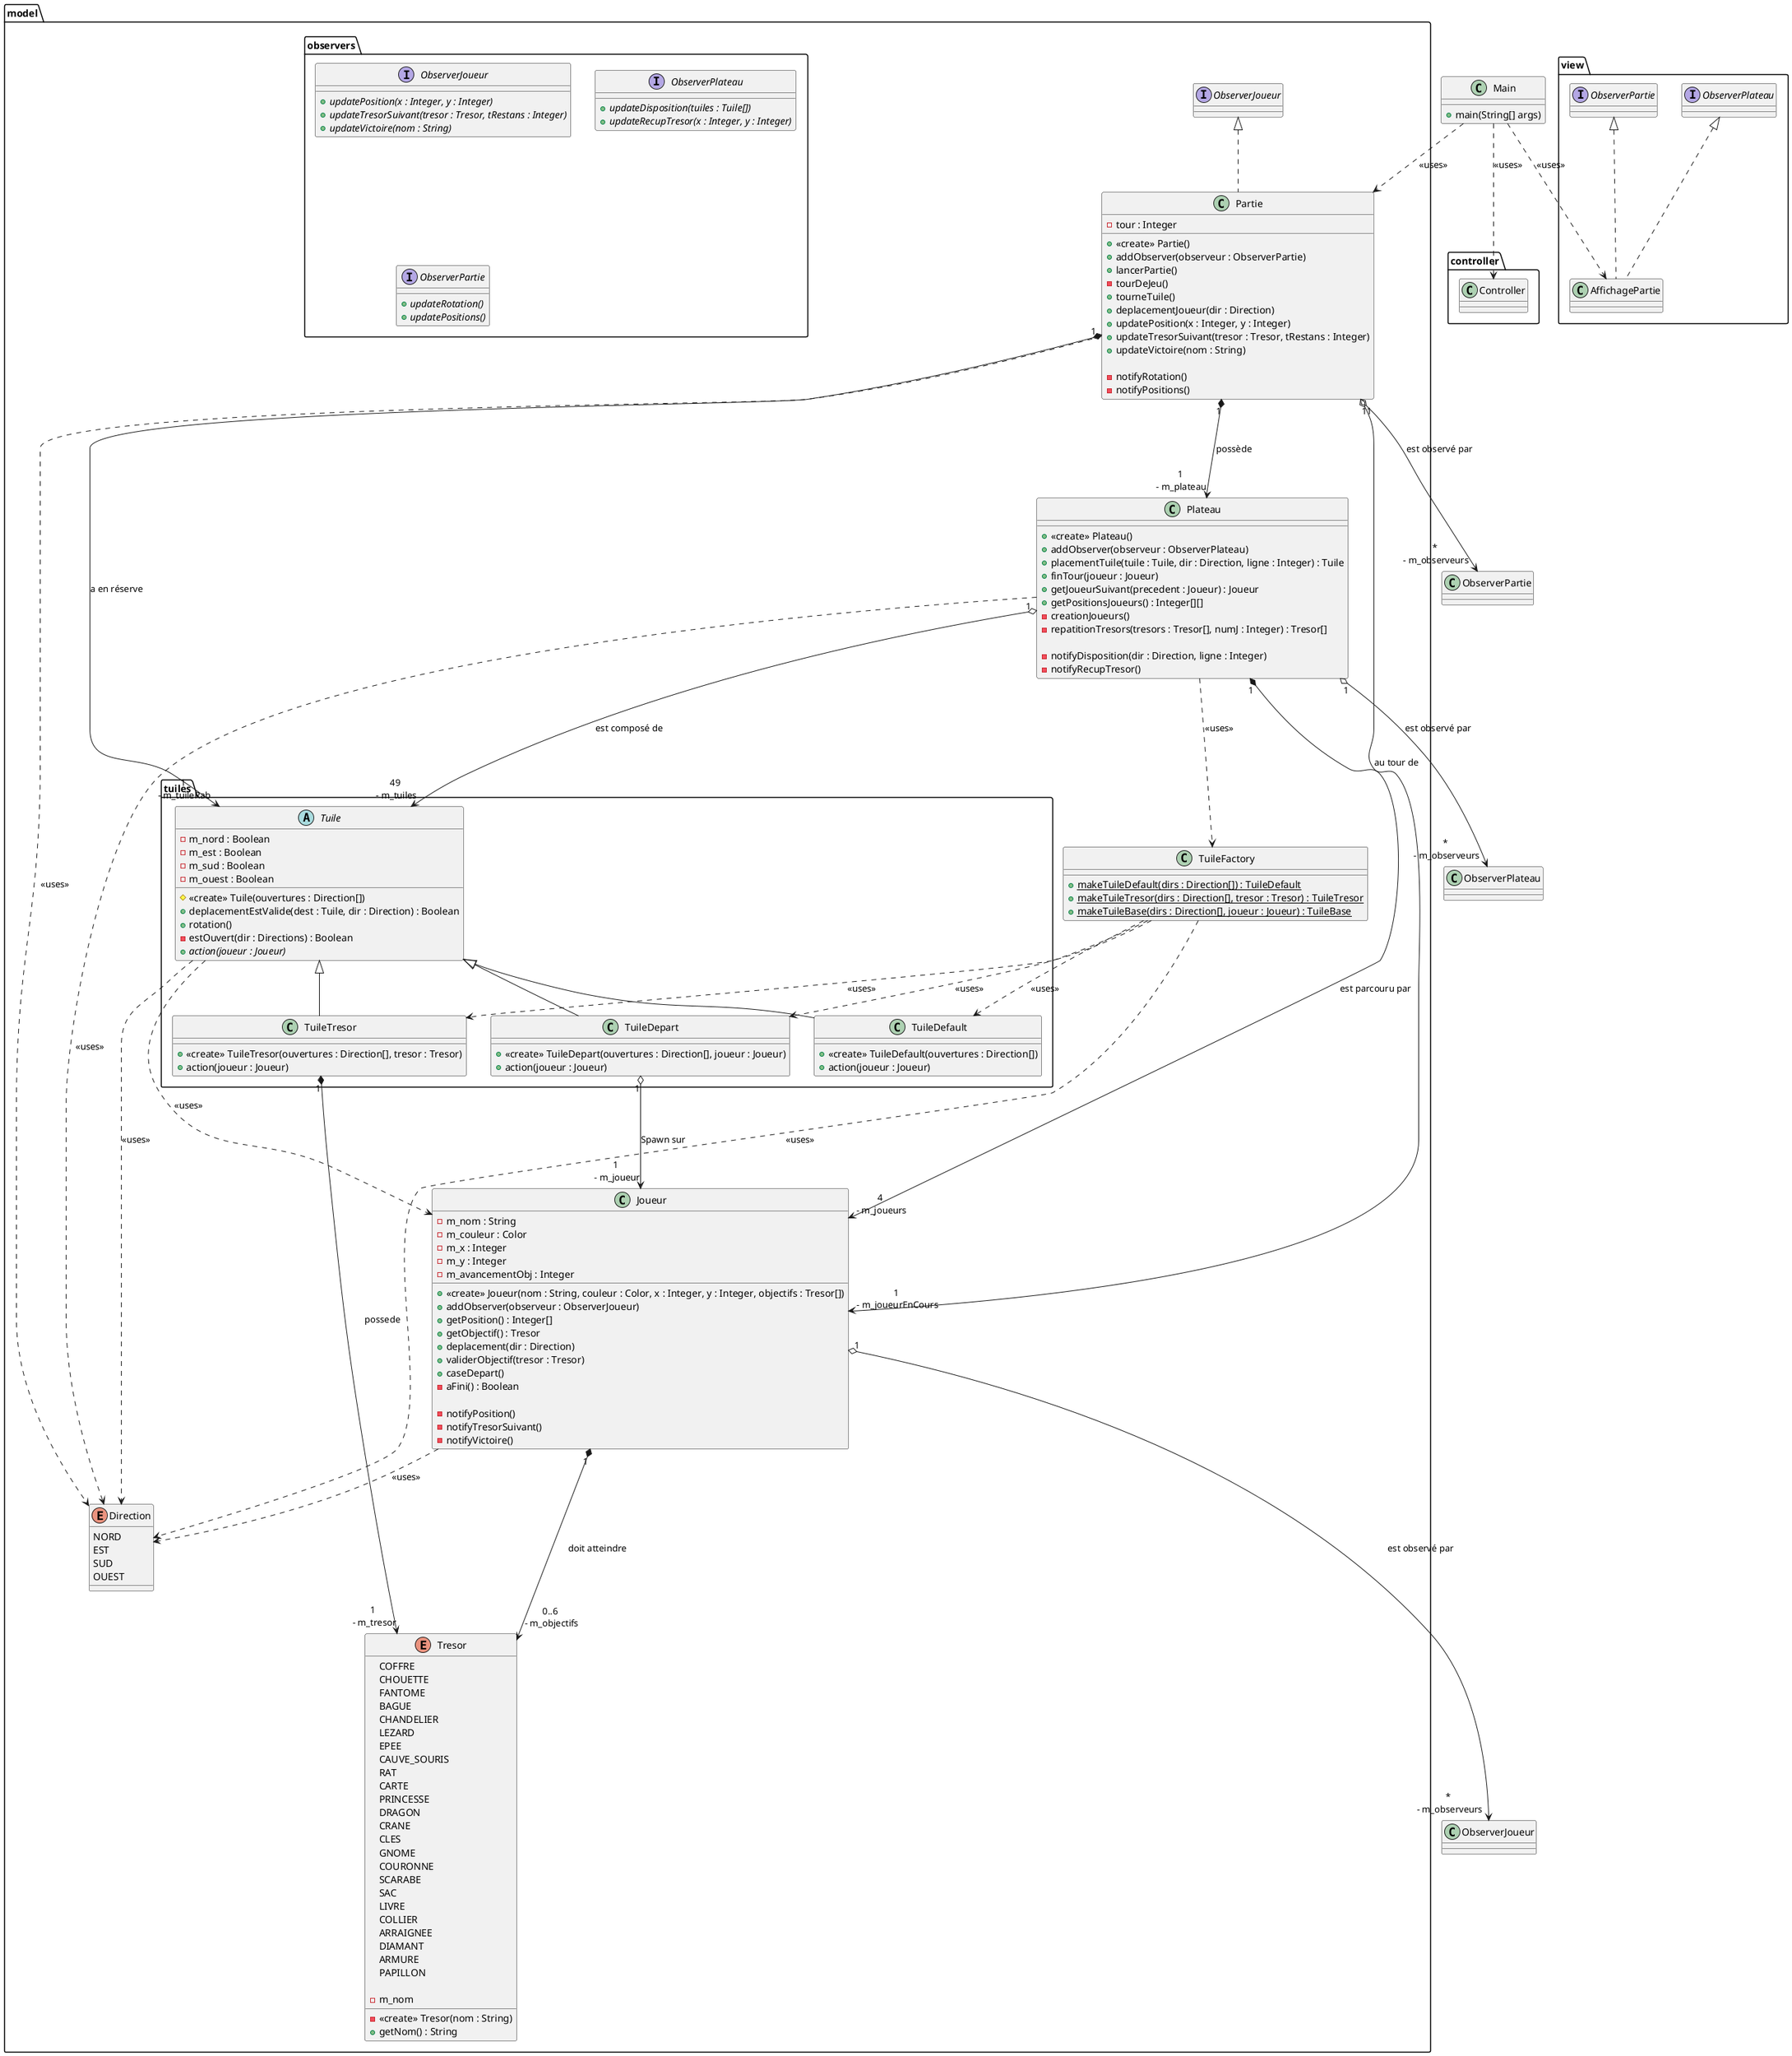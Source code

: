 @startuml
'https://plantuml.com/class-diagram

class Main
{
    + main(String[] args)
}

package model
{
    class Partie implements ObserverJoueur
    {
        - tour : Integer

        + <<create>> Partie()
        + addObserver(observeur : ObserverPartie)
        + lancerPartie()
        - tourDeJeu()
        + tourneTuile()
        + deplacementJoueur(dir : Direction)
        + updatePosition(x : Integer, y : Integer)
        + updateTresorSuivant(tresor : Tresor, tRestans : Integer)
        + updateVictoire(nom : String)

        - notifyRotation()
        - notifyPositions()
    }

    class Plateau
    {
        + <<create>> Plateau()
        + addObserver(observeur : ObserverPlateau)
        + placementTuile(tuile : Tuile, dir : Direction, ligne : Integer) : Tuile
        + finTour(joueur : Joueur)
        + getJoueurSuivant(precedent : Joueur) : Joueur
        + getPositionsJoueurs() : Integer[][]
        - creationJoueurs()
        - repatitionTresors(tresors : Tresor[], numJ : Integer) : Tresor[]

        - notifyDisposition(dir : Direction, ligne : Integer)
        - notifyRecupTresor()
    }

    enum Direction
    {
        NORD
        EST
        SUD
        OUEST
    }

    class TuileFactory
    {
        + {static} makeTuileDefault(dirs : Direction[]) : TuileDefault
        + {static} makeTuileTresor(dirs : Direction[], tresor : Tresor) : TuileTresor
        + {static} makeTuileBase(dirs : Direction[], joueur : Joueur) : TuileBase
    }

    package tuiles
    {
        abstract class Tuile
        {
            - m_nord : Boolean
            - m_est : Boolean
            - m_sud : Boolean
            - m_ouest : Boolean

            # <<create>> Tuile(ouvertures : Direction[])
            + deplacementEstValide(dest : Tuile, dir : Direction) : Boolean
            + rotation()
            - estOuvert(dir : Directions) : Boolean
            + {abstract} action(joueur : Joueur)
        }

        class TuileDefault extends Tuile
        {
            + <<create>> TuileDefault(ouvertures : Direction[])
            + action(joueur : Joueur)
        }
        /'
        TuileDefault ..> Direction : <<uses>>
        TuileDefault ..> Joueur : <<uses>>'/

        class TuileDepart extends Tuile
        {
            + <<create>> TuileDepart(ouvertures : Direction[], joueur : Joueur)
            + action(joueur : Joueur)
        }
        /'
        TuileDepart ..> Direction : <<uses>>
        TuileDepart ..> Joueur : <<uses>> '/

        class TuileTresor extends Tuile
        {
            + <<create>> TuileTresor(ouvertures : Direction[], tresor : Tresor)
            + action(joueur : Joueur)
        }
        /'
        TuileTresor ..> Direction : <<uses>>
        TuileTresor ..> Joueur : <<uses>>
        TuileTresor ..> Tresor : <<uses>>'/
    }

    class Joueur
    {
        - m_nom : String
        - m_couleur : Color
        - m_x : Integer
        - m_y : Integer
        - m_avancementObj : Integer

        + <<create>> Joueur(nom : String, couleur : Color, x : Integer, y : Integer, objectifs : Tresor[])
        + addObserver(observeur : ObserverJoueur)
        + getPosition() : Integer[]
        + getObjectif() : Tresor
        + deplacement(dir : Direction)
        + validerObjectif(tresor : Tresor)
        + caseDepart()
        - aFini() : Boolean

        - notifyPosition()
        - notifyTresorSuivant()
        - notifyVictoire()
    }

    enum Tresor
    {
        COFFRE
        CHOUETTE
        FANTOME
        BAGUE
        CHANDELIER
        LEZARD
        EPEE
        CAUVE_SOURIS
        RAT
        CARTE
        PRINCESSE
        DRAGON
        CRANE
        CLES
        GNOME
        COURONNE
        SCARABE
        SAC
        LIVRE
        COLLIER
        ARRAIGNEE
        DIAMANT
        ARMURE
        PAPILLON

        - <<create>> Tresor(nom : String)
        - m_nom
        + getNom() : String
    }

    package observers
    {
        interface ObserverJoueur
        {
            + {abstract} updatePosition(x : Integer, y : Integer)
            + {abstract} updateTresorSuivant(tresor : Tresor, tRestans : Integer)
            + {abstract} updateVictoire(nom : String)
        }

        interface ObserverPlateau
        {
            + {abstract} updateDisposition(tuiles : Tuile[])
            + {abstract} updateRecupTresor(x : Integer, y : Integer)
        }

        interface ObserverPartie
        {
            + {abstract} updateRotation()
            + {abstract} updatePositions()
        }
    }
}

package view
{
    class AffichagePartie implements ObserverPartie, ObserverPlateau
    {

    }
}

package controller
{
    class Controller
    {

    }
}

Main ..> Partie : <<uses>>
Main ..> Controller : <<uses>>
Main ..> AffichagePartie : <<uses>>
Joueur ..> Direction : <<uses>>
'Joueur ..> Tresor : <<uses>>
Tuile ..> Direction : <<uses>>
Tuile ..> Joueur : <<uses>>
TuileFactory ..> TuileDefault : <<uses>>
TuileFactory ..> TuileTresor : <<uses>>
TuileFactory ..> TuileDepart : <<uses>>
TuileFactory ..> Direction : <<uses>>
Plateau ..> Direction : <<uses>>
Plateau ..> TuileFactory : <<uses>>
Partie ..> Direction : <<uses>>

Partie "1" *---> "1\n - m_plateau" Plateau : possède
Partie "1" *---> "1\n - m_tuileRab" Tuile : a en réserve
Partie "1" o---> "1\n - m_joueurEnCours" Joueur : au tour de
Partie "1" o---> "*\n - m_observeurs" ObserverPartie : est observé par

Plateau "1" o---> "49\n - m_tuiles" Tuile : est composé de
Plateau "1" *---> "4\n - m_joueurs" Joueur : est parcouru par
Plateau "1" o---> "*\n - m_observeurs" ObserverPlateau : est observé par

TuileTresor "1" *---> "1\n - m_tresor" Tresor : possede
TuileDepart "1" o---> "1\n - m_joueur" Joueur : Spawn sur

Joueur "1" *---> "0..6\n - m_objectifs" Tresor : doit atteindre
Joueur "1" o---> "*\n - m_observeurs" ObserverJoueur : est observé par

@enduml
